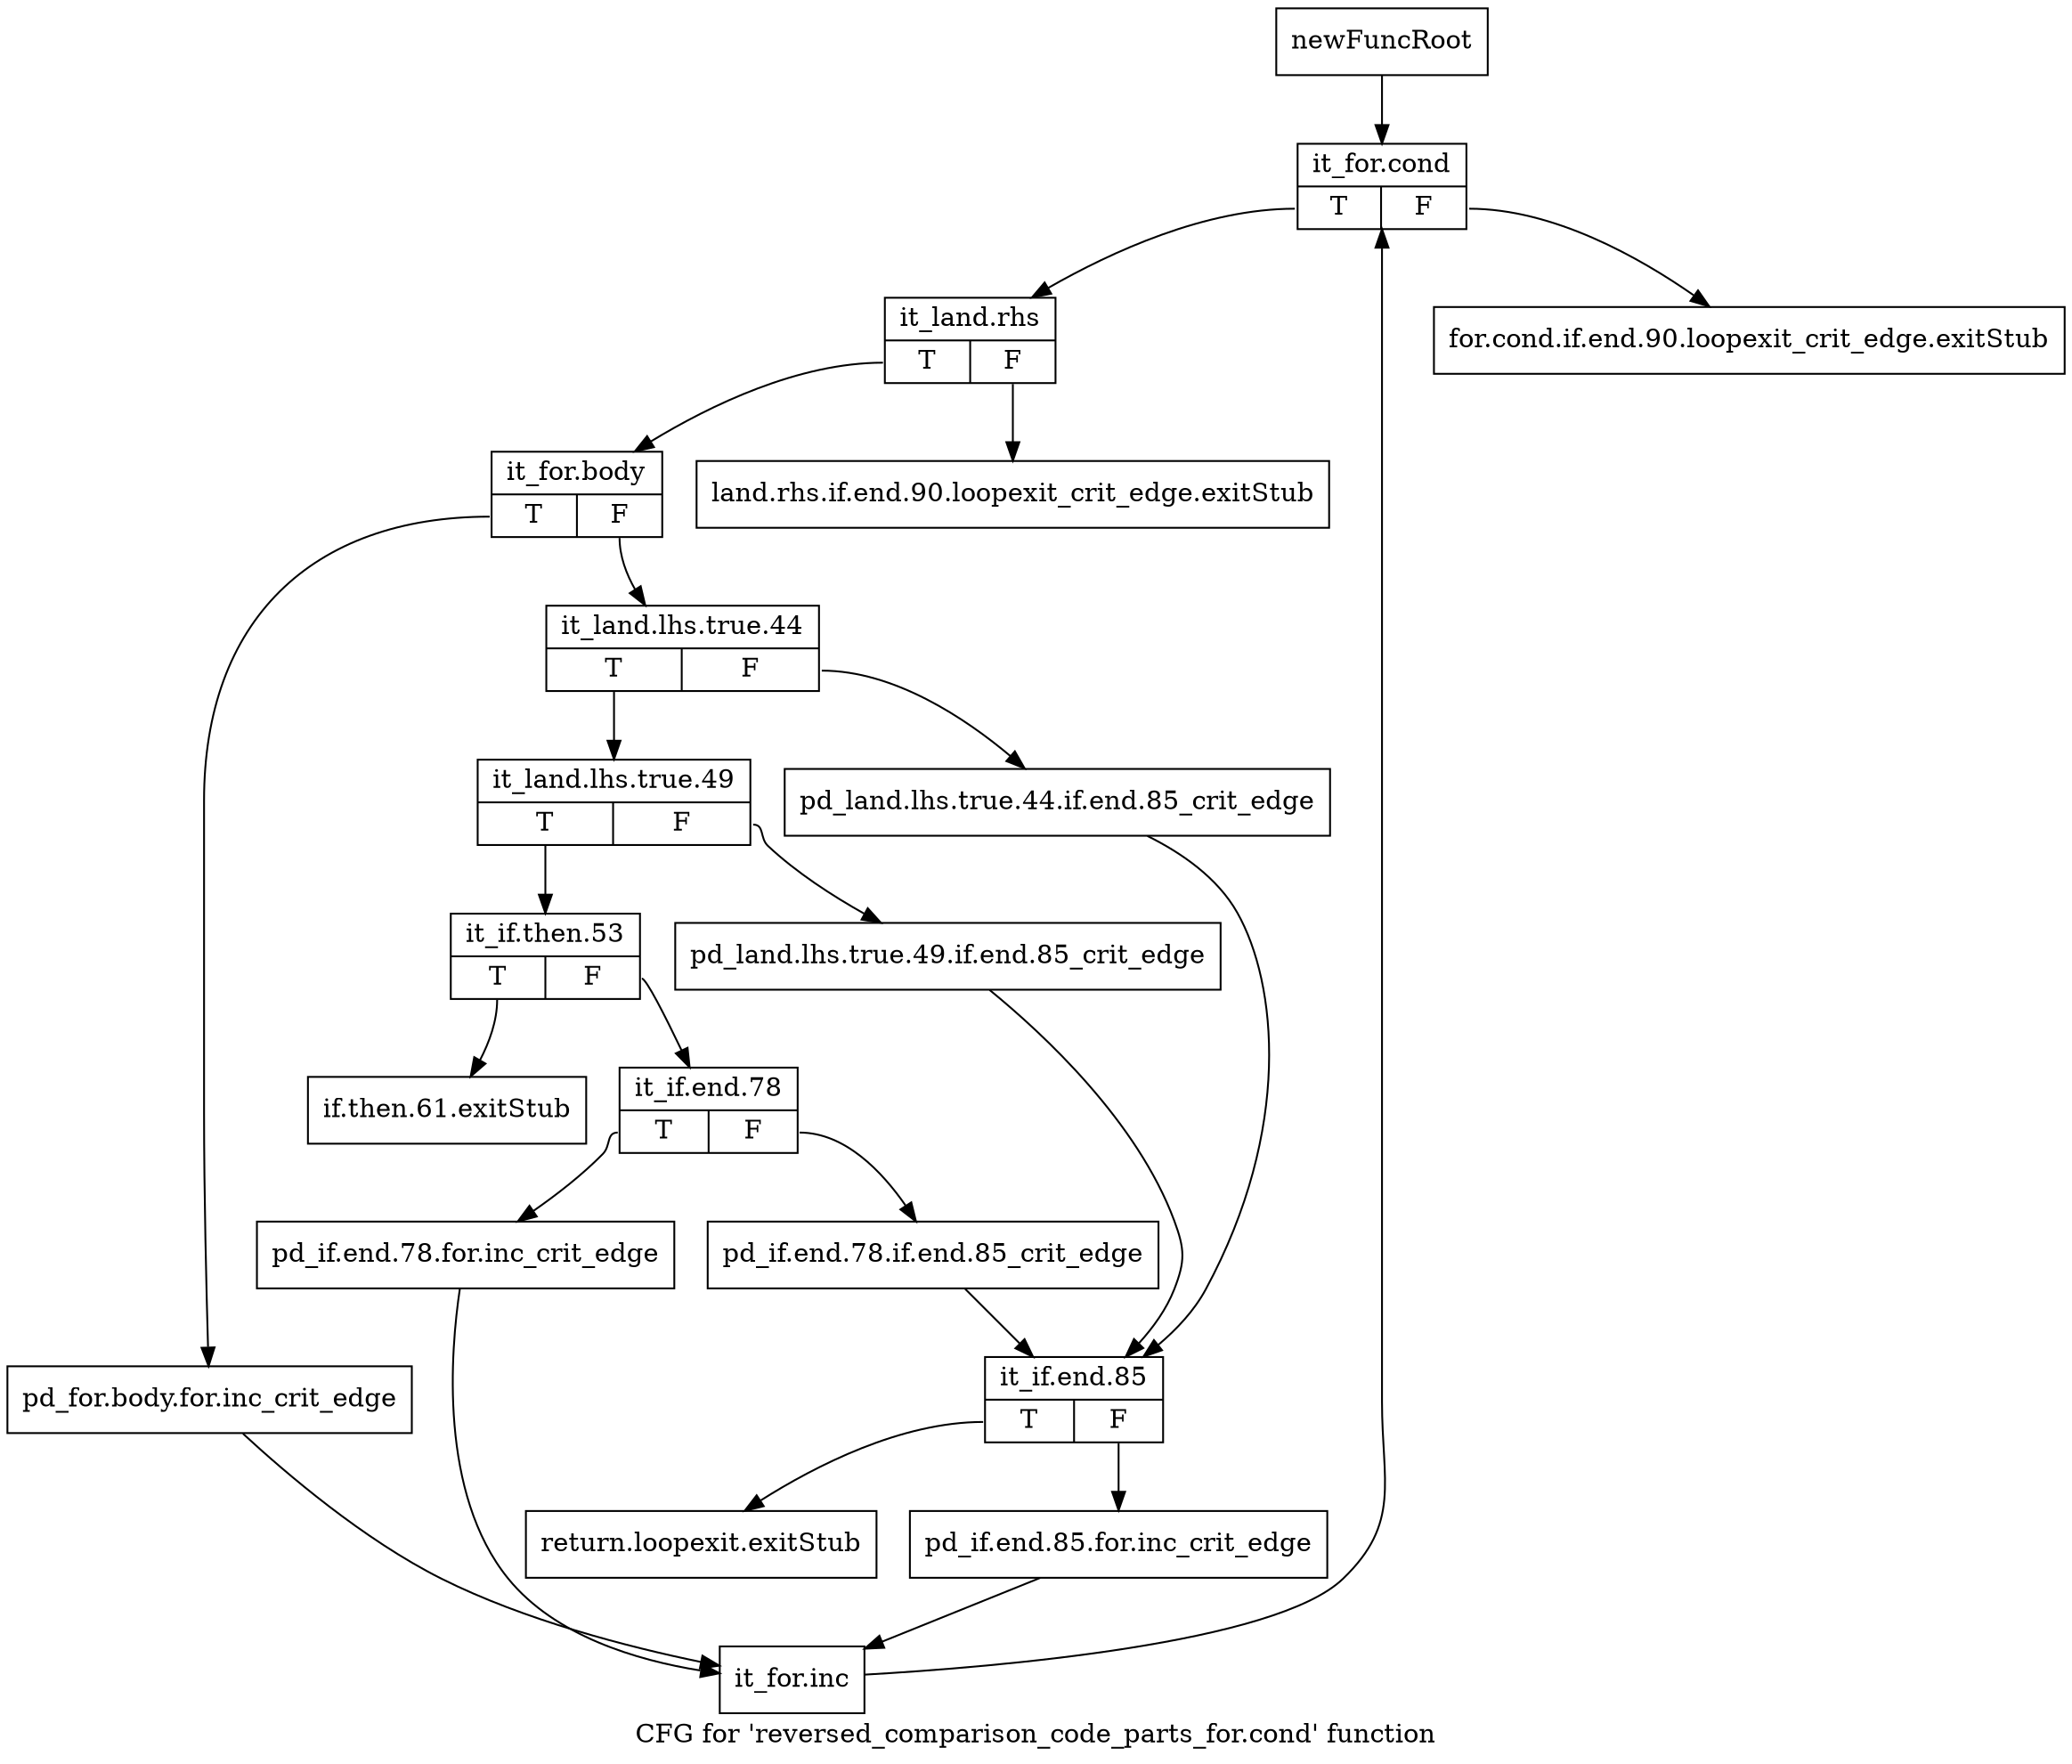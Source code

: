 digraph "CFG for 'reversed_comparison_code_parts_for.cond' function" {
	label="CFG for 'reversed_comparison_code_parts_for.cond' function";

	Node0xb3764e0 [shape=record,label="{newFuncRoot}"];
	Node0xb3764e0 -> Node0xb376670;
	Node0xb376530 [shape=record,label="{for.cond.if.end.90.loopexit_crit_edge.exitStub}"];
	Node0xb376580 [shape=record,label="{land.rhs.if.end.90.loopexit_crit_edge.exitStub}"];
	Node0xb3765d0 [shape=record,label="{if.then.61.exitStub}"];
	Node0xb376620 [shape=record,label="{return.loopexit.exitStub}"];
	Node0xb376670 [shape=record,label="{it_for.cond|{<s0>T|<s1>F}}"];
	Node0xb376670:s0 -> Node0xb3766c0;
	Node0xb376670:s1 -> Node0xb376530;
	Node0xb3766c0 [shape=record,label="{it_land.rhs|{<s0>T|<s1>F}}"];
	Node0xb3766c0:s0 -> Node0xb376710;
	Node0xb3766c0:s1 -> Node0xb376580;
	Node0xb376710 [shape=record,label="{it_for.body|{<s0>T|<s1>F}}"];
	Node0xb376710:s0 -> Node0xb376a80;
	Node0xb376710:s1 -> Node0xb376760;
	Node0xb376760 [shape=record,label="{it_land.lhs.true.44|{<s0>T|<s1>F}}"];
	Node0xb376760:s0 -> Node0xb376800;
	Node0xb376760:s1 -> Node0xb3767b0;
	Node0xb3767b0 [shape=record,label="{pd_land.lhs.true.44.if.end.85_crit_edge}"];
	Node0xb3767b0 -> Node0xb376990;
	Node0xb376800 [shape=record,label="{it_land.lhs.true.49|{<s0>T|<s1>F}}"];
	Node0xb376800:s0 -> Node0xb3768a0;
	Node0xb376800:s1 -> Node0xb376850;
	Node0xb376850 [shape=record,label="{pd_land.lhs.true.49.if.end.85_crit_edge}"];
	Node0xb376850 -> Node0xb376990;
	Node0xb3768a0 [shape=record,label="{it_if.then.53|{<s0>T|<s1>F}}"];
	Node0xb3768a0:s0 -> Node0xb3765d0;
	Node0xb3768a0:s1 -> Node0xb3768f0;
	Node0xb3768f0 [shape=record,label="{it_if.end.78|{<s0>T|<s1>F}}"];
	Node0xb3768f0:s0 -> Node0xb376a30;
	Node0xb3768f0:s1 -> Node0xb376940;
	Node0xb376940 [shape=record,label="{pd_if.end.78.if.end.85_crit_edge}"];
	Node0xb376940 -> Node0xb376990;
	Node0xb376990 [shape=record,label="{it_if.end.85|{<s0>T|<s1>F}}"];
	Node0xb376990:s0 -> Node0xb376620;
	Node0xb376990:s1 -> Node0xb3769e0;
	Node0xb3769e0 [shape=record,label="{pd_if.end.85.for.inc_crit_edge}"];
	Node0xb3769e0 -> Node0xb376ad0;
	Node0xb376a30 [shape=record,label="{pd_if.end.78.for.inc_crit_edge}"];
	Node0xb376a30 -> Node0xb376ad0;
	Node0xb376a80 [shape=record,label="{pd_for.body.for.inc_crit_edge}"];
	Node0xb376a80 -> Node0xb376ad0;
	Node0xb376ad0 [shape=record,label="{it_for.inc}"];
	Node0xb376ad0 -> Node0xb376670;
}

